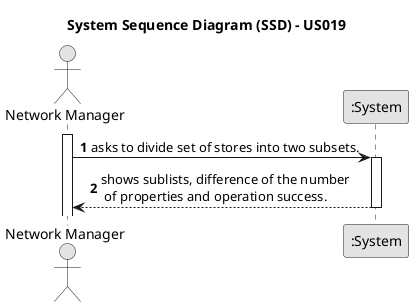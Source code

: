 @startuml
skinparam monochrome true
skinparam packageStyle rectangle
skinparam shadowing false

title System Sequence Diagram (SSD) - US019

autonumber
actor "Network Manager" as Employee
participant ":System" as System

activate Employee

    Employee -> System : asks to divide set of stores into two subsets.
    activate System

    System --> Employee : shows sublists, difference of the number\n of properties and operation success.
    deactivate System

@enduml